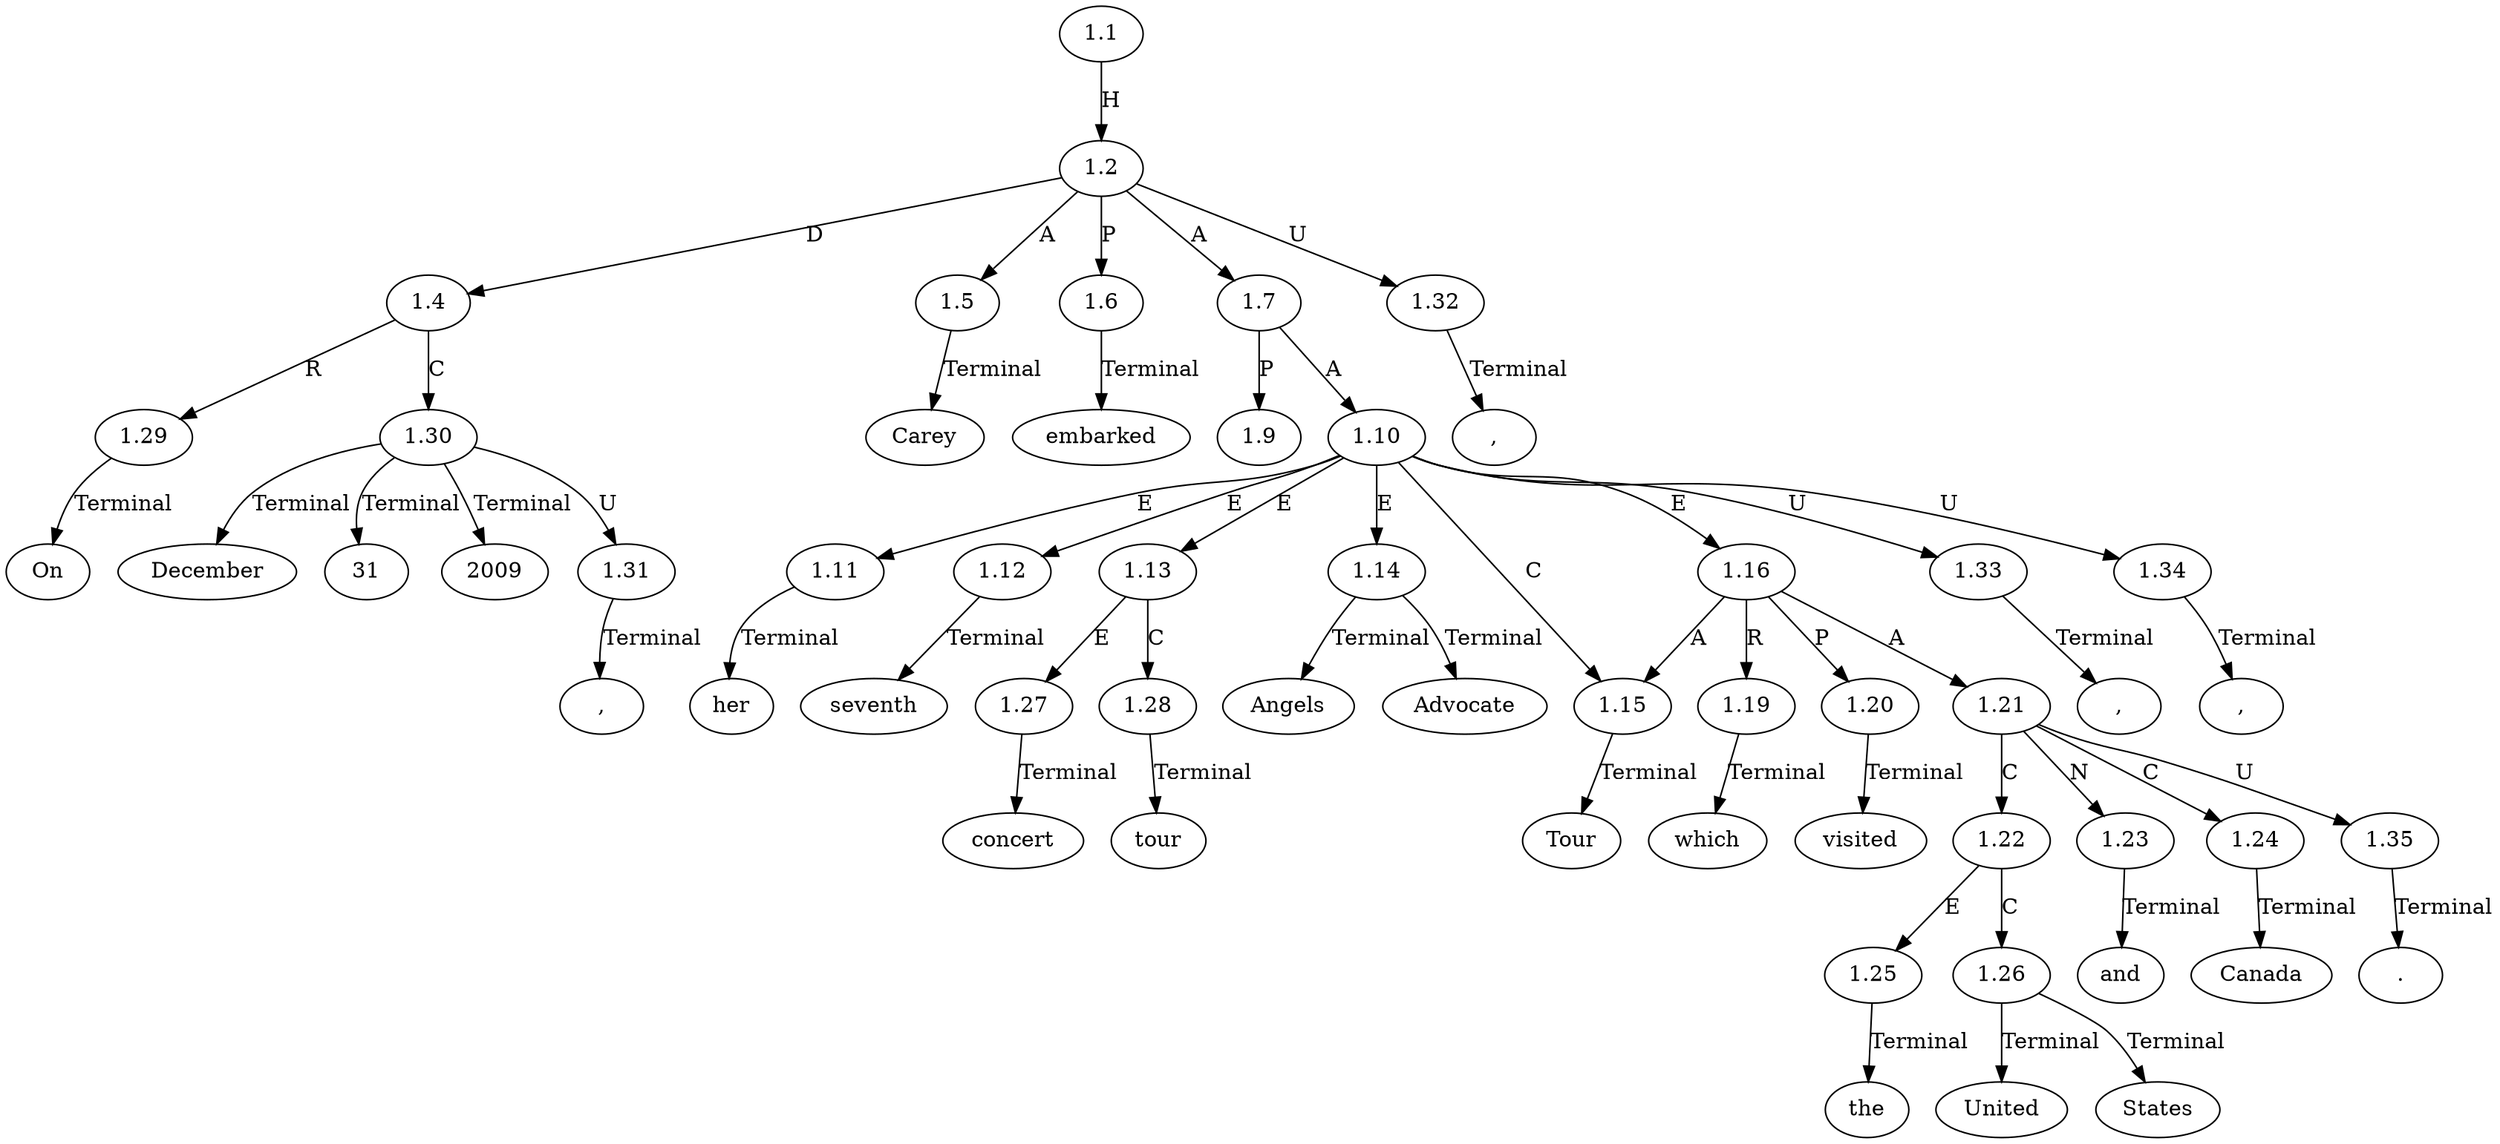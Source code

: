 // Graph
digraph {
	0.1 [label=On ordering=out]
	0.10 [label=seventh ordering=out]
	0.11 [label=concert ordering=out]
	0.12 [label=tour ordering=out]
	0.13 [label="," ordering=out]
	0.14 [label=Angels ordering=out]
	0.15 [label=Advocate ordering=out]
	0.16 [label=Tour ordering=out]
	0.17 [label="," ordering=out]
	0.18 [label=which ordering=out]
	0.19 [label=visited ordering=out]
	0.2 [label=December ordering=out]
	0.20 [label=the ordering=out]
	0.21 [label=United ordering=out]
	0.22 [label=States ordering=out]
	0.23 [label=and ordering=out]
	0.24 [label=Canada ordering=out]
	0.25 [label="." ordering=out]
	0.3 [label=31 ordering=out]
	0.4 [label="," ordering=out]
	0.5 [label=2009 ordering=out]
	0.6 [label="," ordering=out]
	0.7 [label=Carey ordering=out]
	0.8 [label=embarked ordering=out]
	0.9 [label=her ordering=out]
	1.1 [label=1.1 ordering=out]
	1.2 [label=1.2 ordering=out]
	1.4 [label=1.4 ordering=out]
	1.5 [label=1.5 ordering=out]
	1.6 [label=1.6 ordering=out]
	1.7 [label=1.7 ordering=out]
	1.9 [label=1.9 ordering=out]
	1.10 [label=1.10 ordering=out]
	1.11 [label=1.11 ordering=out]
	1.12 [label=1.12 ordering=out]
	1.13 [label=1.13 ordering=out]
	1.14 [label=1.14 ordering=out]
	1.15 [label=1.15 ordering=out]
	1.16 [label=1.16 ordering=out]
	1.19 [label=1.19 ordering=out]
	1.20 [label=1.20 ordering=out]
	1.21 [label=1.21 ordering=out]
	1.22 [label=1.22 ordering=out]
	1.23 [label=1.23 ordering=out]
	1.24 [label=1.24 ordering=out]
	1.25 [label=1.25 ordering=out]
	1.26 [label=1.26 ordering=out]
	1.27 [label=1.27 ordering=out]
	1.28 [label=1.28 ordering=out]
	1.29 [label=1.29 ordering=out]
	1.30 [label=1.30 ordering=out]
	1.31 [label=1.31 ordering=out]
	1.32 [label=1.32 ordering=out]
	1.33 [label=1.33 ordering=out]
	1.34 [label=1.34 ordering=out]
	1.35 [label=1.35 ordering=out]
	1.1 -> 1.2 [label=H ordering=out]
	1.2 -> 1.4 [label=D ordering=out]
	1.2 -> 1.5 [label=A ordering=out]
	1.2 -> 1.6 [label=P ordering=out]
	1.2 -> 1.7 [label=A ordering=out]
	1.2 -> 1.32 [label=U ordering=out]
	1.4 -> 1.29 [label=R ordering=out]
	1.4 -> 1.30 [label=C ordering=out]
	1.5 -> 0.7 [label=Terminal ordering=out]
	1.6 -> 0.8 [label=Terminal ordering=out]
	1.7 -> 1.9 [label=P ordering=out]
	1.7 -> 1.10 [label=A ordering=out]
	1.10 -> 1.11 [label=E ordering=out]
	1.10 -> 1.12 [label=E ordering=out]
	1.10 -> 1.13 [label=E ordering=out]
	1.10 -> 1.14 [label=E ordering=out]
	1.10 -> 1.15 [label=C ordering=out]
	1.10 -> 1.16 [label=E ordering=out]
	1.10 -> 1.33 [label=U ordering=out]
	1.10 -> 1.34 [label=U ordering=out]
	1.11 -> 0.9 [label=Terminal ordering=out]
	1.12 -> 0.10 [label=Terminal ordering=out]
	1.13 -> 1.27 [label=E ordering=out]
	1.13 -> 1.28 [label=C ordering=out]
	1.14 -> 0.14 [label=Terminal ordering=out]
	1.14 -> 0.15 [label=Terminal ordering=out]
	1.15 -> 0.16 [label=Terminal ordering=out]
	1.16 -> 1.15 [label=A ordering=out]
	1.16 -> 1.19 [label=R ordering=out]
	1.16 -> 1.20 [label=P ordering=out]
	1.16 -> 1.21 [label=A ordering=out]
	1.19 -> 0.18 [label=Terminal ordering=out]
	1.20 -> 0.19 [label=Terminal ordering=out]
	1.21 -> 1.22 [label=C ordering=out]
	1.21 -> 1.23 [label=N ordering=out]
	1.21 -> 1.24 [label=C ordering=out]
	1.21 -> 1.35 [label=U ordering=out]
	1.22 -> 1.25 [label=E ordering=out]
	1.22 -> 1.26 [label=C ordering=out]
	1.23 -> 0.23 [label=Terminal ordering=out]
	1.24 -> 0.24 [label=Terminal ordering=out]
	1.25 -> 0.20 [label=Terminal ordering=out]
	1.26 -> 0.21 [label=Terminal ordering=out]
	1.26 -> 0.22 [label=Terminal ordering=out]
	1.27 -> 0.11 [label=Terminal ordering=out]
	1.28 -> 0.12 [label=Terminal ordering=out]
	1.29 -> 0.1 [label=Terminal ordering=out]
	1.30 -> 0.2 [label=Terminal ordering=out]
	1.30 -> 0.3 [label=Terminal ordering=out]
	1.30 -> 0.5 [label=Terminal ordering=out]
	1.30 -> 1.31 [label=U ordering=out]
	1.31 -> 0.4 [label=Terminal ordering=out]
	1.32 -> 0.6 [label=Terminal ordering=out]
	1.33 -> 0.13 [label=Terminal ordering=out]
	1.34 -> 0.17 [label=Terminal ordering=out]
	1.35 -> 0.25 [label=Terminal ordering=out]
}
